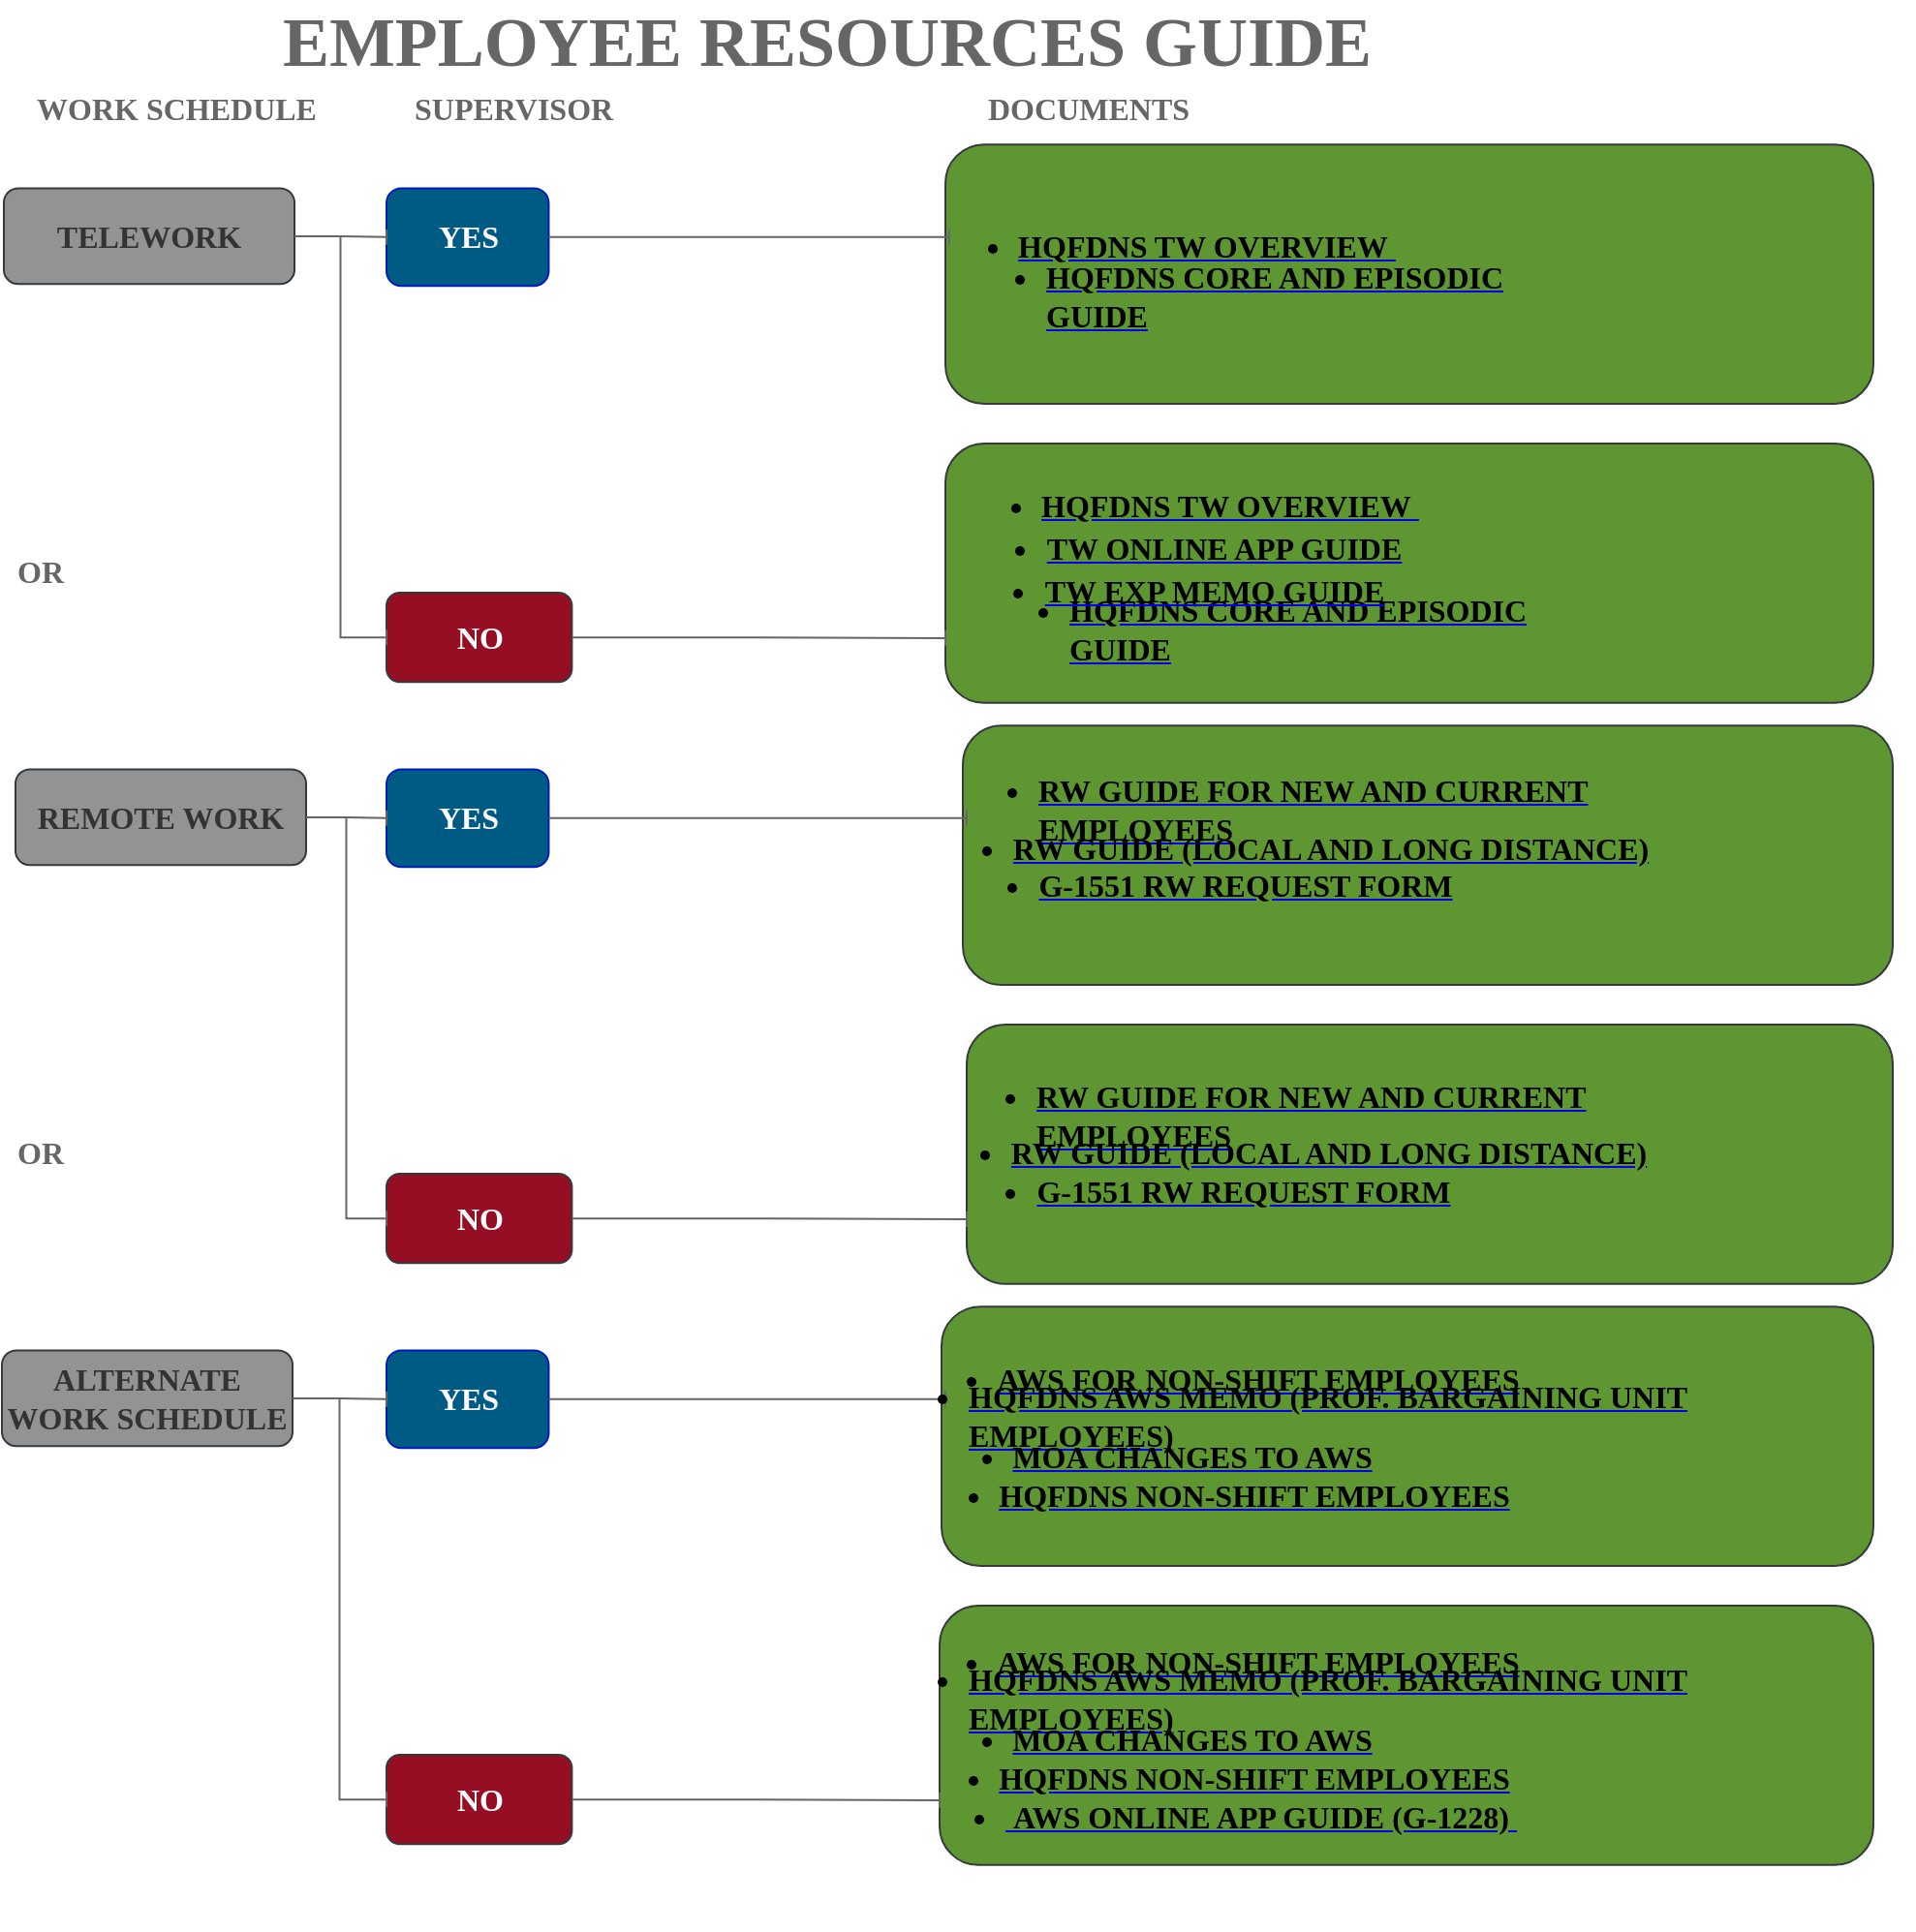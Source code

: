 <mxfile version="20.8.20" type="github">
  <diagram id="tJbH-cf7ySyzuhJ2Tf5R" name="HQFDNS">
    <mxGraphModel dx="274" dy="916" grid="1" gridSize="10" guides="1" tooltips="1" connect="1" arrows="1" fold="1" page="1" pageScale="1" pageWidth="1400" pageHeight="1000" math="0" shadow="0">
      <root>
        <mxCell id="0" />
        <mxCell id="1" parent="0" />
        <mxCell id="GblEB0m1OWXhG2J_nrAS-4" value="&lt;font data-font-src=&quot;https://fonts.googleapis.com/css?family=Source+Sans+Pro&quot; color=&quot;#666666&quot; style=&quot;font-size: 36px;&quot;&gt;&lt;b style=&quot;&quot;&gt;EMPLOYEE RESOURCES GUIDE&lt;/b&gt;&lt;/font&gt;" style="text;html=1;strokeColor=none;fillColor=none;align=center;verticalAlign=middle;whiteSpace=wrap;rounded=0;fontFamily=Source Sans Pro;fontSource=https%3A%2F%2Ffonts.googleapis.com%2Fcss%3Ffamily%3DSource%2BSans%2BPro;fontSize=16;" parent="1" vertex="1">
          <mxGeometry x="1690" y="5.38" width="640" height="34.62" as="geometry" />
        </mxCell>
        <mxCell id="GblEB0m1OWXhG2J_nrAS-6" value="" style="group;fontFamily=Source Sans Pro;fontSource=https%3A%2F%2Ffonts.googleapis.com%2Fcss%3Ffamily%3DSource%2BSans%2BPro;fontSize=16;" parent="1" vertex="1" connectable="0">
          <mxGeometry x="1590" y="97" width="960" height="300" as="geometry" />
        </mxCell>
        <mxCell id="GblEB0m1OWXhG2J_nrAS-7" value="&lt;b style=&quot;font-size: 16px;&quot;&gt;&lt;font color=&quot;#333333&quot; data-font-src=&quot;https://fonts.googleapis.com/css?family=Source+Sans+Pro&quot; style=&quot;font-size: 16px;&quot;&gt;TELEWORK&lt;/font&gt;&lt;/b&gt;" style="rounded=1;whiteSpace=wrap;html=1;fontSize=16;glass=0;strokeWidth=1;shadow=0;fillColor=#929395;strokeColor=#36393d;fontFamily=Source Sans Pro;fontSource=https%3A%2F%2Ffonts.googleapis.com%2Fcss%3Ffamily%3DSource%2BSans%2BPro;" parent="GblEB0m1OWXhG2J_nrAS-6" vertex="1">
          <mxGeometry x="-5" y="1.232" width="150" height="49.457" as="geometry" />
        </mxCell>
        <mxCell id="GblEB0m1OWXhG2J_nrAS-8" value="&lt;b style=&quot;font-size: 16px;&quot;&gt;&lt;font data-font-src=&quot;https://fonts.googleapis.com/css?family=Source+Sans+Pro&quot; style=&quot;font-size: 16px;&quot;&gt;YES&lt;/font&gt;&lt;/b&gt;" style="rounded=1;whiteSpace=wrap;html=1;fontSize=16;glass=0;strokeWidth=1;shadow=0;fillColor=#005b84;strokeColor=#001DBC;fontColor=#ffffff;fontFamily=Source Sans Pro;fontSource=https%3A%2F%2Ffonts.googleapis.com%2Fcss%3Ffamily%3DSource%2BSans%2BPro;" parent="GblEB0m1OWXhG2J_nrAS-6" vertex="1">
          <mxGeometry x="192.502" y="1.237" width="83.732" height="50.357" as="geometry" />
        </mxCell>
        <mxCell id="GblEB0m1OWXhG2J_nrAS-9" style="edgeStyle=orthogonalEdgeStyle;rounded=0;orthogonalLoop=1;jettySize=auto;html=1;fontSize=16;fontColor=#666666;endArrow=baseDash;endFill=0;strokeColor=#666666;fontFamily=Source Sans Pro;fontSource=https%3A%2F%2Ffonts.googleapis.com%2Fcss%3Ffamily%3DSource%2BSans%2BPro;" parent="GblEB0m1OWXhG2J_nrAS-6" source="GblEB0m1OWXhG2J_nrAS-7" target="GblEB0m1OWXhG2J_nrAS-8" edge="1">
          <mxGeometry relative="1" as="geometry" />
        </mxCell>
        <mxCell id="GblEB0m1OWXhG2J_nrAS-12" value="" style="rounded=1;whiteSpace=wrap;html=1;fontSize=16;glass=0;strokeWidth=1;shadow=0;fillColor=#5e9732;strokeColor=#36393d;align=left;fontFamily=Source Sans Pro;fontSource=https%3A%2F%2Ffonts.googleapis.com%2Fcss%3Ffamily%3DSource%2BSans%2BPro;" parent="GblEB0m1OWXhG2J_nrAS-6" vertex="1">
          <mxGeometry x="481" y="-21.43" width="479" height="133.93" as="geometry" />
        </mxCell>
        <mxCell id="GblEB0m1OWXhG2J_nrAS-13" style="edgeStyle=orthogonalEdgeStyle;rounded=0;orthogonalLoop=1;jettySize=auto;html=1;entryX=0.004;entryY=0.357;entryDx=0;entryDy=0;entryPerimeter=0;fontSize=16;fontColor=#666666;endArrow=baseDash;endFill=0;strokeColor=#666666;fontFamily=Source Sans Pro;fontSource=https%3A%2F%2Ffonts.googleapis.com%2Fcss%3Ffamily%3DSource%2BSans%2BPro;" parent="GblEB0m1OWXhG2J_nrAS-6" source="GblEB0m1OWXhG2J_nrAS-8" target="GblEB0m1OWXhG2J_nrAS-12" edge="1">
          <mxGeometry relative="1" as="geometry" />
        </mxCell>
        <mxCell id="GblEB0m1OWXhG2J_nrAS-14" value="" style="rounded=1;whiteSpace=wrap;html=1;fontSize=16;glass=0;strokeWidth=1;shadow=0;fillColor=#5e9732;strokeColor=#36393d;align=left;fontFamily=Source Sans Pro;fontSource=https%3A%2F%2Ffonts.googleapis.com%2Fcss%3Ffamily%3DSource%2BSans%2BPro;" parent="GblEB0m1OWXhG2J_nrAS-6" vertex="1">
          <mxGeometry x="481" y="133" width="479" height="133.93" as="geometry" />
        </mxCell>
        <mxCell id="GblEB0m1OWXhG2J_nrAS-16" value="&lt;b style=&quot;font-size: 16px;&quot;&gt;&lt;font data-font-src=&quot;https://fonts.googleapis.com/css?family=Source+Sans+Pro&quot; style=&quot;font-size: 16px;&quot; color=&quot;#666666&quot;&gt;OR&lt;/font&gt;&lt;/b&gt;" style="text;html=1;strokeColor=none;fillColor=none;align=left;verticalAlign=middle;whiteSpace=wrap;rounded=0;fontFamily=Source Sans Pro;fontSource=https%3A%2F%2Ffonts.googleapis.com%2Fcss%3Ffamily%3DSource%2BSans%2BPro;fontSize=16;" parent="GblEB0m1OWXhG2J_nrAS-6" vertex="1">
          <mxGeometry y="180.537" width="150.357" height="37.097" as="geometry" />
        </mxCell>
        <mxCell id="GblEB0m1OWXhG2J_nrAS-10" value="&lt;b style=&quot;font-size: 16px;&quot;&gt;&lt;font color=&quot;#ffffff&quot; data-font-src=&quot;https://fonts.googleapis.com/css?family=Source+Sans+Pro&quot; style=&quot;font-size: 16px;&quot;&gt;NO&lt;/font&gt;&lt;/b&gt;" style="rounded=1;whiteSpace=wrap;html=1;fontSize=16;glass=0;strokeWidth=1;shadow=0;fillColor=#950e24;strokeColor=#36393d;fontFamily=Source Sans Pro;fontSource=https%3A%2F%2Ffonts.googleapis.com%2Fcss%3Ffamily%3DSource%2BSans%2BPro;" parent="GblEB0m1OWXhG2J_nrAS-6" vertex="1">
          <mxGeometry x="192.502" y="210.002" width="95.694" height="46.165" as="geometry" />
        </mxCell>
        <mxCell id="GblEB0m1OWXhG2J_nrAS-11" style="edgeStyle=orthogonalEdgeStyle;rounded=0;orthogonalLoop=1;jettySize=auto;html=1;entryX=0;entryY=0.5;entryDx=0;entryDy=0;fontSize=16;fontColor=#666666;endArrow=baseDash;endFill=0;strokeColor=#666666;fontFamily=Source Sans Pro;fontSource=https%3A%2F%2Ffonts.googleapis.com%2Fcss%3Ffamily%3DSource%2BSans%2BPro;" parent="GblEB0m1OWXhG2J_nrAS-6" source="GblEB0m1OWXhG2J_nrAS-7" target="GblEB0m1OWXhG2J_nrAS-10" edge="1">
          <mxGeometry relative="1" as="geometry" />
        </mxCell>
        <mxCell id="GblEB0m1OWXhG2J_nrAS-15" style="edgeStyle=orthogonalEdgeStyle;rounded=0;orthogonalLoop=1;jettySize=auto;html=1;entryX=0;entryY=0.75;entryDx=0;entryDy=0;fontSize=16;fontColor=#666666;endArrow=baseDash;endFill=0;strokeColor=#666666;fontFamily=Source Sans Pro;fontSource=https%3A%2F%2Ffonts.googleapis.com%2Fcss%3Ffamily%3DSource%2BSans%2BPro;" parent="GblEB0m1OWXhG2J_nrAS-6" source="GblEB0m1OWXhG2J_nrAS-10" target="GblEB0m1OWXhG2J_nrAS-14" edge="1">
          <mxGeometry relative="1" as="geometry" />
        </mxCell>
        <mxCell id="YfvouyMio4CR3PGNe_CV-5" value="" style="group" parent="GblEB0m1OWXhG2J_nrAS-6" vertex="1" connectable="0">
          <mxGeometry x="450" y="19.54" width="334" height="52" as="geometry" />
        </mxCell>
        <UserObject label="&lt;ul style=&quot;border-color: var(--border-color); color: rgb(0, 0, 0); font-size: 16px; font-weight: 700; text-align: left;&quot;&gt;&lt;li style=&quot;border-color: var(--border-color); font-size: 16px;&quot;&gt;&lt;font style=&quot;border-color: var(--border-color); font-size: 16px;&quot; data-font-src=&quot;https://fonts.googleapis.com/css?family=Source+Sans+Pro&quot;&gt;HQFDNS TW OVERVIEW&amp;nbsp;&lt;/font&gt;&lt;/li&gt;&lt;/ul&gt;" link="https://ecn.uscis.dhs.gov/team/fdns/Mission%20Support/WorkforceManagement/NewEmployeeResources/HQFDNS_Expansion_of_Telework_for_Non-Supervisory_Staff.pdf" id="YfvouyMio4CR3PGNe_CV-1">
          <mxCell style="text;html=1;strokeColor=none;fillColor=none;whiteSpace=wrap;align=center;verticalAlign=middle;fontColor=#0000EE;fontStyle=4;fontFamily=Source Sans Pro;fontSource=https%3A%2F%2Ffonts.googleapis.com%2Fcss%3Ffamily%3DSource%2BSans%2BPro;fontSize=16;" parent="YfvouyMio4CR3PGNe_CV-5" vertex="1">
            <mxGeometry width="292" height="23" as="geometry" />
          </mxCell>
        </UserObject>
        <UserObject label="&lt;ul style=&quot;border-color: var(--border-color); color: rgb(0, 0, 0); font-size: 16px; font-weight: 700; text-align: left;&quot;&gt;&lt;li style=&quot;border-color: var(--border-color); font-size: 16px;&quot;&gt;&lt;span style=&quot;background-color: initial;&quot;&gt;HQFDNS CORE AND EPISODIC GUIDE&lt;/span&gt;&lt;br&gt;&lt;/li&gt;&lt;/ul&gt;" link="https://ecn.uscis.dhs.gov/team/fdns/Mission%20Support/WorkforceManagement/NewEmployeeResources/Telework_HQFDNS_06-16-2021.pdf#search=hqfdns%20telework" id="YfvouyMio4CR3PGNe_CV-2">
          <mxCell style="text;html=1;strokeColor=none;fillColor=none;whiteSpace=wrap;align=center;verticalAlign=middle;fontColor=#0000EE;fontStyle=4;fontFamily=Source Sans Pro;fontSource=https%3A%2F%2Ffonts.googleapis.com%2Fcss%3Ffamily%3DSource%2BSans%2BPro;fontSize=16;" parent="YfvouyMio4CR3PGNe_CV-5" vertex="1">
            <mxGeometry x="42" y="22" width="292" height="30" as="geometry" />
          </mxCell>
        </UserObject>
        <mxCell id="GblEB0m1OWXhG2J_nrAS-72" value="" style="group" parent="1" vertex="1" connectable="0">
          <mxGeometry x="1600" y="40" width="770" height="34.62" as="geometry" />
        </mxCell>
        <mxCell id="GblEB0m1OWXhG2J_nrAS-2" value="&lt;b style=&quot;font-size: 16px;&quot;&gt;&lt;font data-font-src=&quot;https://fonts.googleapis.com/css?family=Source+Sans+Pro&quot; style=&quot;font-size: 16px;&quot; color=&quot;#666666&quot;&gt;WORK SCHEDULE&lt;/font&gt;&lt;/b&gt;" style="text;html=1;strokeColor=none;fillColor=none;align=left;verticalAlign=middle;whiteSpace=wrap;rounded=0;fontFamily=Source Sans Pro;fontSource=https%3A%2F%2Ffonts.googleapis.com%2Fcss%3Ffamily%3DSource%2BSans%2BPro;fontSize=16;" parent="GblEB0m1OWXhG2J_nrAS-72" vertex="1">
          <mxGeometry y="1.421e-14" width="209.636" height="34.62" as="geometry" />
        </mxCell>
        <mxCell id="GblEB0m1OWXhG2J_nrAS-3" value="&lt;b style=&quot;font-size: 16px;&quot;&gt;&lt;font data-font-src=&quot;https://fonts.googleapis.com/css?family=Source+Sans+Pro&quot; style=&quot;font-size: 16px;&quot; color=&quot;#666666&quot;&gt;SUPERVISOR&lt;/font&gt;&lt;/b&gt;" style="text;html=1;strokeColor=none;fillColor=none;align=left;verticalAlign=middle;whiteSpace=wrap;rounded=0;fontFamily=Source Sans Pro;fontSource=https%3A%2F%2Ffonts.googleapis.com%2Fcss%3Ffamily%3DSource%2BSans%2BPro;fontSize=16;" parent="GblEB0m1OWXhG2J_nrAS-72" vertex="1">
          <mxGeometry x="194.815" y="1.421e-14" width="209.636" height="34.62" as="geometry" />
        </mxCell>
        <mxCell id="GblEB0m1OWXhG2J_nrAS-5" value="&lt;b style=&quot;font-size: 16px;&quot;&gt;&lt;font data-font-src=&quot;https://fonts.googleapis.com/css?family=Source+Sans+Pro&quot; style=&quot;font-size: 16px;&quot; color=&quot;#666666&quot;&gt;DOCUMENTS&lt;/font&gt;&lt;/b&gt;" style="text;html=1;strokeColor=none;fillColor=none;align=left;verticalAlign=middle;whiteSpace=wrap;rounded=0;fontFamily=Source Sans Pro;fontSource=https%3A%2F%2Ffonts.googleapis.com%2Fcss%3Ffamily%3DSource%2BSans%2BPro;fontSize=16;" parent="GblEB0m1OWXhG2J_nrAS-72" vertex="1">
          <mxGeometry x="491.364" width="209.636" height="34.62" as="geometry" />
        </mxCell>
        <mxCell id="GblEB0m1OWXhG2J_nrAS-74" value="" style="group;fontFamily=Source Sans Pro;fontSource=https%3A%2F%2Ffonts.googleapis.com%2Fcss%3Ffamily%3DSource%2BSans%2BPro;fontSize=16;" parent="1" vertex="1" connectable="0">
          <mxGeometry x="1590" y="397" width="970" height="300" as="geometry" />
        </mxCell>
        <mxCell id="GblEB0m1OWXhG2J_nrAS-75" value="&lt;font color=&quot;#333333&quot;&gt;&lt;b&gt;REMOTE WORK&lt;/b&gt;&lt;/font&gt;" style="rounded=1;whiteSpace=wrap;html=1;fontSize=16;glass=0;strokeWidth=1;shadow=0;fillColor=#929395;strokeColor=#36393d;fontFamily=Source Sans Pro;fontSource=https%3A%2F%2Ffonts.googleapis.com%2Fcss%3Ffamily%3DSource%2BSans%2BPro;" parent="GblEB0m1OWXhG2J_nrAS-74" vertex="1">
          <mxGeometry x="1" y="1.232" width="150" height="49.457" as="geometry" />
        </mxCell>
        <mxCell id="GblEB0m1OWXhG2J_nrAS-76" value="&lt;b style=&quot;font-size: 16px;&quot;&gt;&lt;font data-font-src=&quot;https://fonts.googleapis.com/css?family=Source+Sans+Pro&quot; style=&quot;font-size: 16px;&quot;&gt;YES&lt;/font&gt;&lt;/b&gt;" style="rounded=1;whiteSpace=wrap;html=1;fontSize=16;glass=0;strokeWidth=1;shadow=0;fillColor=#005b84;strokeColor=#001DBC;fontColor=#ffffff;fontFamily=Source Sans Pro;fontSource=https%3A%2F%2Ffonts.googleapis.com%2Fcss%3Ffamily%3DSource%2BSans%2BPro;" parent="GblEB0m1OWXhG2J_nrAS-74" vertex="1">
          <mxGeometry x="192.502" y="1.237" width="83.732" height="50.357" as="geometry" />
        </mxCell>
        <mxCell id="GblEB0m1OWXhG2J_nrAS-77" style="edgeStyle=orthogonalEdgeStyle;rounded=0;orthogonalLoop=1;jettySize=auto;html=1;fontSize=16;fontColor=#666666;endArrow=baseDash;endFill=0;strokeColor=#666666;fontFamily=Source Sans Pro;fontSource=https%3A%2F%2Ffonts.googleapis.com%2Fcss%3Ffamily%3DSource%2BSans%2BPro;" parent="GblEB0m1OWXhG2J_nrAS-74" source="GblEB0m1OWXhG2J_nrAS-75" target="GblEB0m1OWXhG2J_nrAS-76" edge="1">
          <mxGeometry relative="1" as="geometry" />
        </mxCell>
        <mxCell id="GblEB0m1OWXhG2J_nrAS-78" value="" style="rounded=1;whiteSpace=wrap;html=1;fontSize=16;glass=0;strokeWidth=1;shadow=0;fillColor=#5e9732;strokeColor=#36393d;align=left;fontFamily=Source Sans Pro;fontSource=https%3A%2F%2Ffonts.googleapis.com%2Fcss%3Ffamily%3DSource%2BSans%2BPro;" parent="GblEB0m1OWXhG2J_nrAS-74" vertex="1">
          <mxGeometry x="490" y="-21.43" width="480" height="133.93" as="geometry" />
        </mxCell>
        <mxCell id="GblEB0m1OWXhG2J_nrAS-79" style="edgeStyle=orthogonalEdgeStyle;rounded=0;orthogonalLoop=1;jettySize=auto;html=1;entryX=0.004;entryY=0.357;entryDx=0;entryDy=0;entryPerimeter=0;fontSize=16;fontColor=#666666;endArrow=baseDash;endFill=0;strokeColor=#666666;fontFamily=Source Sans Pro;fontSource=https%3A%2F%2Ffonts.googleapis.com%2Fcss%3Ffamily%3DSource%2BSans%2BPro;" parent="GblEB0m1OWXhG2J_nrAS-74" source="GblEB0m1OWXhG2J_nrAS-76" target="GblEB0m1OWXhG2J_nrAS-78" edge="1">
          <mxGeometry relative="1" as="geometry" />
        </mxCell>
        <mxCell id="GblEB0m1OWXhG2J_nrAS-80" value="" style="rounded=1;whiteSpace=wrap;html=1;fontSize=16;glass=0;strokeWidth=1;shadow=0;fillColor=#5e9732;strokeColor=#36393d;align=left;fontFamily=Source Sans Pro;fontSource=https%3A%2F%2Ffonts.googleapis.com%2Fcss%3Ffamily%3DSource%2BSans%2BPro;" parent="GblEB0m1OWXhG2J_nrAS-74" vertex="1">
          <mxGeometry x="492" y="133" width="478" height="133.93" as="geometry" />
        </mxCell>
        <mxCell id="GblEB0m1OWXhG2J_nrAS-81" value="&lt;b style=&quot;font-size: 16px;&quot;&gt;&lt;font data-font-src=&quot;https://fonts.googleapis.com/css?family=Source+Sans+Pro&quot; style=&quot;font-size: 16px;&quot; color=&quot;#666666&quot;&gt;OR&lt;/font&gt;&lt;/b&gt;" style="text;html=1;strokeColor=none;fillColor=none;align=left;verticalAlign=middle;whiteSpace=wrap;rounded=0;fontFamily=Source Sans Pro;fontSource=https%3A%2F%2Ffonts.googleapis.com%2Fcss%3Ffamily%3DSource%2BSans%2BPro;fontSize=16;" parent="GblEB0m1OWXhG2J_nrAS-74" vertex="1">
          <mxGeometry y="180.537" width="150.357" height="37.097" as="geometry" />
        </mxCell>
        <mxCell id="GblEB0m1OWXhG2J_nrAS-82" value="&lt;b style=&quot;font-size: 16px;&quot;&gt;&lt;font color=&quot;#ffffff&quot; data-font-src=&quot;https://fonts.googleapis.com/css?family=Source+Sans+Pro&quot; style=&quot;font-size: 16px;&quot;&gt;NO&lt;/font&gt;&lt;/b&gt;" style="rounded=1;whiteSpace=wrap;html=1;fontSize=16;glass=0;strokeWidth=1;shadow=0;fillColor=#950e24;strokeColor=#36393d;fontFamily=Source Sans Pro;fontSource=https%3A%2F%2Ffonts.googleapis.com%2Fcss%3Ffamily%3DSource%2BSans%2BPro;" parent="GblEB0m1OWXhG2J_nrAS-74" vertex="1">
          <mxGeometry x="192.502" y="210.002" width="95.694" height="46.165" as="geometry" />
        </mxCell>
        <mxCell id="GblEB0m1OWXhG2J_nrAS-83" style="edgeStyle=orthogonalEdgeStyle;rounded=0;orthogonalLoop=1;jettySize=auto;html=1;entryX=0;entryY=0.5;entryDx=0;entryDy=0;fontSize=16;fontColor=#666666;endArrow=baseDash;endFill=0;strokeColor=#666666;fontFamily=Source Sans Pro;fontSource=https%3A%2F%2Ffonts.googleapis.com%2Fcss%3Ffamily%3DSource%2BSans%2BPro;" parent="GblEB0m1OWXhG2J_nrAS-74" source="GblEB0m1OWXhG2J_nrAS-75" target="GblEB0m1OWXhG2J_nrAS-82" edge="1">
          <mxGeometry relative="1" as="geometry" />
        </mxCell>
        <mxCell id="GblEB0m1OWXhG2J_nrAS-84" style="edgeStyle=orthogonalEdgeStyle;rounded=0;orthogonalLoop=1;jettySize=auto;html=1;entryX=0;entryY=0.75;entryDx=0;entryDy=0;fontSize=16;fontColor=#666666;endArrow=baseDash;endFill=0;strokeColor=#666666;fontFamily=Source Sans Pro;fontSource=https%3A%2F%2Ffonts.googleapis.com%2Fcss%3Ffamily%3DSource%2BSans%2BPro;" parent="GblEB0m1OWXhG2J_nrAS-74" source="GblEB0m1OWXhG2J_nrAS-82" target="GblEB0m1OWXhG2J_nrAS-80" edge="1">
          <mxGeometry relative="1" as="geometry" />
        </mxCell>
        <mxCell id="YfvouyMio4CR3PGNe_CV-12" value="" style="group" parent="GblEB0m1OWXhG2J_nrAS-74" vertex="1" connectable="0">
          <mxGeometry x="419" y="12" width="461.31" height="59" as="geometry" />
        </mxCell>
        <UserObject label="&lt;ul style=&quot;border-color: var(--border-color); color: rgb(0, 0, 0); font-size: 16px; font-weight: 700; text-align: left;&quot;&gt;&lt;li style=&quot;border-color: var(--border-color); font-size: 16px;&quot;&gt;&lt;font style=&quot;border-color: var(--border-color); font-size: 16px;&quot; data-font-src=&quot;https://fonts.googleapis.com/css?family=Source+Sans+Pro&quot;&gt;RW GUIDE FOR NEW AND CURRENT EMPLOYEES&lt;/font&gt;&lt;/li&gt;&lt;/ul&gt;" link="https://ecn.uscis.dhs.gov/team/fdns/Mission%20Support/WorkforceManagement/NewEmployeeResources/Remote_Work_Guidance.pdf" id="YfvouyMio4CR3PGNe_CV-9">
          <mxCell style="text;html=1;strokeColor=none;fillColor=none;whiteSpace=wrap;align=center;verticalAlign=middle;fontColor=#0000EE;fontStyle=4;fontFamily=Source Sans Pro;fontSource=https://fonts.googleapis.com/css?family=Source+Sans+Pro;fontSize=16;" parent="YfvouyMio4CR3PGNe_CV-12" vertex="1">
            <mxGeometry x="69" width="392.31" height="20.76" as="geometry" />
          </mxCell>
        </UserObject>
        <UserObject label="&lt;ul style=&quot;border-color: var(--border-color); color: rgb(0, 0, 0); font-size: 16px; font-weight: 700; text-align: left;&quot;&gt;&lt;li style=&quot;border-color: var(--border-color); font-size: 16px;&quot;&gt;&lt;span style=&quot;background-color: initial;&quot;&gt;G-1551 RW REQUEST FORM&lt;/span&gt;&lt;br&gt;&lt;/li&gt;&lt;/ul&gt;" link="https://ecn.uscis.dhs.gov/team/fdns/Mission%20Support/WorkforceManagement/NewEmployeeResources/G-1551,%20Remote%20Work%20Request%20and%20Approval.pdf" id="YfvouyMio4CR3PGNe_CV-10">
          <mxCell style="text;html=1;strokeColor=none;fillColor=none;whiteSpace=wrap;align=center;verticalAlign=middle;fontColor=#0000EE;fontStyle=4;fontFamily=Source Sans Pro;fontSource=https://fonts.googleapis.com/css?family=Source+Sans+Pro;fontSize=16;" parent="YfvouyMio4CR3PGNe_CV-12" vertex="1">
            <mxGeometry x="1" y="39" width="392.31" height="20" as="geometry" />
          </mxCell>
        </UserObject>
        <UserObject label="&lt;ul style=&quot;border-color: var(--border-color); color: rgb(0, 0, 0); font-size: 16px; font-weight: 700; text-align: left;&quot;&gt;&lt;li style=&quot;border-color: var(--border-color); font-size: 16px;&quot;&gt;&lt;span style=&quot;background-color: initial;&quot;&gt;RW GUIDE (LOCAL AND LONG DISTANCE)&lt;/span&gt;&lt;/li&gt;&lt;/ul&gt;" link="https://ecn.uscis.dhs.gov/team/fdns/Mission%20Support/WorkforceManagement/NewEmployeeResources/Remote_Work_Guidance.pdf" id="YfvouyMio4CR3PGNe_CV-11">
          <mxCell style="text;html=1;strokeColor=none;fillColor=none;whiteSpace=wrap;align=center;verticalAlign=middle;fontColor=#0000EE;fontStyle=4;fontFamily=Source Sans Pro;fontSource=https://fonts.googleapis.com/css?family=Source+Sans+Pro;fontSize=16;" parent="YfvouyMio4CR3PGNe_CV-12" vertex="1">
            <mxGeometry x="45" y="20" width="392.31" height="19" as="geometry" />
          </mxCell>
        </UserObject>
        <mxCell id="YfvouyMio4CR3PGNe_CV-14" value="" style="group" parent="GblEB0m1OWXhG2J_nrAS-74" vertex="1" connectable="0">
          <mxGeometry x="419" y="169.58" width="461.31" height="59" as="geometry" />
        </mxCell>
        <UserObject label="&lt;ul style=&quot;border-color: var(--border-color); color: rgb(0, 0, 0); font-size: 16px; font-weight: 700; text-align: left;&quot;&gt;&lt;li style=&quot;border-color: var(--border-color); font-size: 16px;&quot;&gt;&lt;font style=&quot;border-color: var(--border-color); font-size: 16px;&quot; data-font-src=&quot;https://fonts.googleapis.com/css?family=Source+Sans+Pro&quot;&gt;RW GUIDE FOR NEW AND CURRENT EMPLOYEES&lt;/font&gt;&lt;/li&gt;&lt;/ul&gt;" link="https://ecn.uscis.dhs.gov/team/fdns/Mission%20Support/WorkforceManagement/NewEmployeeResources/Remote_Work_Guidance.pdf" id="YfvouyMio4CR3PGNe_CV-15">
          <mxCell style="text;html=1;strokeColor=none;fillColor=none;whiteSpace=wrap;align=center;verticalAlign=middle;fontColor=#0000EE;fontStyle=4;fontFamily=Source Sans Pro;fontSource=https://fonts.googleapis.com/css?family=Source+Sans+Pro;fontSize=16;" parent="YfvouyMio4CR3PGNe_CV-14" vertex="1">
            <mxGeometry x="68" width="392.31" height="20.76" as="geometry" />
          </mxCell>
        </UserObject>
        <UserObject label="&lt;ul style=&quot;border-color: var(--border-color); color: rgb(0, 0, 0); font-size: 16px; font-weight: 700; text-align: left;&quot;&gt;&lt;li style=&quot;border-color: var(--border-color); font-size: 16px;&quot;&gt;&lt;span style=&quot;background-color: initial;&quot;&gt;G-1551 RW REQUEST FORM&lt;/span&gt;&lt;br&gt;&lt;/li&gt;&lt;/ul&gt;" link="https://ecn.uscis.dhs.gov/team/fdns/Mission%20Support/WorkforceManagement/NewEmployeeResources/G-1551,%20Remote%20Work%20Request%20and%20Approval.pdf" id="YfvouyMio4CR3PGNe_CV-16">
          <mxCell style="text;html=1;strokeColor=none;fillColor=none;whiteSpace=wrap;align=center;verticalAlign=middle;fontColor=#0000EE;fontStyle=4;fontFamily=Source Sans Pro;fontSource=https://fonts.googleapis.com/css?family=Source+Sans+Pro;fontSize=16;" parent="YfvouyMio4CR3PGNe_CV-14" vertex="1">
            <mxGeometry y="39" width="392.31" height="20" as="geometry" />
          </mxCell>
        </UserObject>
        <UserObject label="&lt;ul style=&quot;border-color: var(--border-color); color: rgb(0, 0, 0); font-size: 16px; font-weight: 700; text-align: left;&quot;&gt;&lt;li style=&quot;border-color: var(--border-color); font-size: 16px;&quot;&gt;&lt;span style=&quot;background-color: initial;&quot;&gt;RW GUIDE (LOCAL AND LONG DISTANCE)&lt;/span&gt;&lt;/li&gt;&lt;/ul&gt;" link="https://ecn.uscis.dhs.gov/team/fdns/Mission%20Support/WorkforceManagement/NewEmployeeResources/Remote_Work_Guidance.pdf" id="YfvouyMio4CR3PGNe_CV-17">
          <mxCell style="text;html=1;strokeColor=none;fillColor=none;whiteSpace=wrap;align=center;verticalAlign=middle;fontColor=#0000EE;fontStyle=4;fontFamily=Source Sans Pro;fontSource=https://fonts.googleapis.com/css?family=Source+Sans+Pro;fontSize=16;" parent="YfvouyMio4CR3PGNe_CV-14" vertex="1">
            <mxGeometry x="44" y="20" width="392.31" height="19" as="geometry" />
          </mxCell>
        </UserObject>
        <mxCell id="GblEB0m1OWXhG2J_nrAS-87" value="" style="group;fontFamily=Source Sans Pro;fontSource=https%3A%2F%2Ffonts.googleapis.com%2Fcss%3Ffamily%3DSource%2BSans%2BPro;fontSize=16;" parent="1" vertex="1" connectable="0">
          <mxGeometry x="1590" y="697" width="981" height="300" as="geometry" />
        </mxCell>
        <mxCell id="GblEB0m1OWXhG2J_nrAS-88" value="&lt;font color=&quot;#333333&quot;&gt;&lt;b&gt;ALTERNATE WORK SCHEDULE&lt;/b&gt;&lt;/font&gt;" style="rounded=1;whiteSpace=wrap;html=1;fontSize=16;glass=0;strokeWidth=1;shadow=0;fillColor=#929395;strokeColor=#36393d;fontFamily=Source Sans Pro;fontSource=https%3A%2F%2Ffonts.googleapis.com%2Fcss%3Ffamily%3DSource%2BSans%2BPro;" parent="GblEB0m1OWXhG2J_nrAS-87" vertex="1">
          <mxGeometry x="-6" y="1.232" width="150" height="49.457" as="geometry" />
        </mxCell>
        <mxCell id="GblEB0m1OWXhG2J_nrAS-89" value="&lt;b style=&quot;font-size: 16px;&quot;&gt;&lt;font data-font-src=&quot;https://fonts.googleapis.com/css?family=Source+Sans+Pro&quot; style=&quot;font-size: 16px;&quot;&gt;YES&lt;/font&gt;&lt;/b&gt;" style="rounded=1;whiteSpace=wrap;html=1;fontSize=16;glass=0;strokeWidth=1;shadow=0;fillColor=#005b84;strokeColor=#001DBC;fontColor=#ffffff;fontFamily=Source Sans Pro;fontSource=https%3A%2F%2Ffonts.googleapis.com%2Fcss%3Ffamily%3DSource%2BSans%2BPro;" parent="GblEB0m1OWXhG2J_nrAS-87" vertex="1">
          <mxGeometry x="192.502" y="1.237" width="83.732" height="50.357" as="geometry" />
        </mxCell>
        <mxCell id="GblEB0m1OWXhG2J_nrAS-90" style="edgeStyle=orthogonalEdgeStyle;rounded=0;orthogonalLoop=1;jettySize=auto;html=1;fontSize=16;fontColor=#666666;endArrow=baseDash;endFill=0;strokeColor=#666666;fontFamily=Source Sans Pro;fontSource=https%3A%2F%2Ffonts.googleapis.com%2Fcss%3Ffamily%3DSource%2BSans%2BPro;" parent="GblEB0m1OWXhG2J_nrAS-87" source="GblEB0m1OWXhG2J_nrAS-88" target="GblEB0m1OWXhG2J_nrAS-89" edge="1">
          <mxGeometry relative="1" as="geometry" />
        </mxCell>
        <mxCell id="GblEB0m1OWXhG2J_nrAS-91" value="" style="rounded=1;whiteSpace=wrap;html=1;fontSize=16;glass=0;strokeWidth=1;shadow=0;fillColor=#5e9732;strokeColor=#36393d;align=left;fontFamily=Source Sans Pro;fontSource=https%3A%2F%2Ffonts.googleapis.com%2Fcss%3Ffamily%3DSource%2BSans%2BPro;" parent="GblEB0m1OWXhG2J_nrAS-87" vertex="1">
          <mxGeometry x="479" y="-21.43" width="481" height="133.93" as="geometry" />
        </mxCell>
        <mxCell id="GblEB0m1OWXhG2J_nrAS-92" style="edgeStyle=orthogonalEdgeStyle;rounded=0;orthogonalLoop=1;jettySize=auto;html=1;entryX=0.004;entryY=0.357;entryDx=0;entryDy=0;entryPerimeter=0;fontSize=16;fontColor=#666666;endArrow=baseDash;endFill=0;strokeColor=#666666;fontFamily=Source Sans Pro;fontSource=https%3A%2F%2Ffonts.googleapis.com%2Fcss%3Ffamily%3DSource%2BSans%2BPro;" parent="GblEB0m1OWXhG2J_nrAS-87" source="GblEB0m1OWXhG2J_nrAS-89" target="GblEB0m1OWXhG2J_nrAS-91" edge="1">
          <mxGeometry relative="1" as="geometry" />
        </mxCell>
        <mxCell id="GblEB0m1OWXhG2J_nrAS-93" value="" style="rounded=1;whiteSpace=wrap;html=1;fontSize=16;glass=0;strokeWidth=1;shadow=0;fillColor=#5e9732;strokeColor=#36393d;align=left;fontFamily=Source Sans Pro;fontSource=https%3A%2F%2Ffonts.googleapis.com%2Fcss%3Ffamily%3DSource%2BSans%2BPro;" parent="GblEB0m1OWXhG2J_nrAS-87" vertex="1">
          <mxGeometry x="478" y="133" width="482" height="133.93" as="geometry" />
        </mxCell>
        <mxCell id="GblEB0m1OWXhG2J_nrAS-95" value="&lt;b style=&quot;font-size: 16px;&quot;&gt;&lt;font color=&quot;#ffffff&quot; data-font-src=&quot;https://fonts.googleapis.com/css?family=Source+Sans+Pro&quot; style=&quot;font-size: 16px;&quot;&gt;NO&lt;/font&gt;&lt;/b&gt;" style="rounded=1;whiteSpace=wrap;html=1;fontSize=16;glass=0;strokeWidth=1;shadow=0;fillColor=#950e24;strokeColor=#36393d;fontFamily=Source Sans Pro;fontSource=https%3A%2F%2Ffonts.googleapis.com%2Fcss%3Ffamily%3DSource%2BSans%2BPro;" parent="GblEB0m1OWXhG2J_nrAS-87" vertex="1">
          <mxGeometry x="192.502" y="210.002" width="95.694" height="46.165" as="geometry" />
        </mxCell>
        <mxCell id="GblEB0m1OWXhG2J_nrAS-96" style="edgeStyle=orthogonalEdgeStyle;rounded=0;orthogonalLoop=1;jettySize=auto;html=1;entryX=0;entryY=0.5;entryDx=0;entryDy=0;fontSize=16;fontColor=#666666;endArrow=baseDash;endFill=0;strokeColor=#666666;fontFamily=Source Sans Pro;fontSource=https%3A%2F%2Ffonts.googleapis.com%2Fcss%3Ffamily%3DSource%2BSans%2BPro;" parent="GblEB0m1OWXhG2J_nrAS-87" source="GblEB0m1OWXhG2J_nrAS-88" target="GblEB0m1OWXhG2J_nrAS-95" edge="1">
          <mxGeometry relative="1" as="geometry" />
        </mxCell>
        <mxCell id="GblEB0m1OWXhG2J_nrAS-97" style="edgeStyle=orthogonalEdgeStyle;rounded=0;orthogonalLoop=1;jettySize=auto;html=1;entryX=0;entryY=0.75;entryDx=0;entryDy=0;fontSize=16;fontColor=#666666;endArrow=baseDash;endFill=0;strokeColor=#666666;fontFamily=Source Sans Pro;fontSource=https%3A%2F%2Ffonts.googleapis.com%2Fcss%3Ffamily%3DSource%2BSans%2BPro;" parent="GblEB0m1OWXhG2J_nrAS-87" source="GblEB0m1OWXhG2J_nrAS-95" target="GblEB0m1OWXhG2J_nrAS-93" edge="1">
          <mxGeometry relative="1" as="geometry" />
        </mxCell>
        <mxCell id="YfvouyMio4CR3PGNe_CV-22" value="" style="group" parent="GblEB0m1OWXhG2J_nrAS-87" vertex="1" connectable="0">
          <mxGeometry x="331" y="5.54" width="636.22" height="80" as="geometry" />
        </mxCell>
        <UserObject label="&lt;ul style=&quot;border-color: var(--border-color); color: rgb(0, 0, 0); font-size: 16px; font-weight: 700; text-align: left;&quot;&gt;&lt;li style=&quot;border-color: var(--border-color); font-size: 16px;&quot;&gt;&lt;font style=&quot;border-color: var(--border-color); font-size: 16px;&quot; data-font-src=&quot;https://fonts.googleapis.com/css?family=Source+Sans+Pro&quot;&gt;AWS FOR NON-SHIFT EMPLOYEES&lt;/font&gt;&lt;/li&gt;&lt;/ul&gt;" link="https://ecn.uscis.dhs.gov/team/fdns/Mission%20Support/WorkforceManagement/NewEmployeeResources/AWS_for_HQFDNS%20Employees.pdfhttps:/ecn.uscis.dhs.gov/team/fdns/Mission%20Support/WorkforceManagement/NewEmployeeResources/AWS_for_HQFDNS%20Employees.pdf" id="GblEB0m1OWXhG2J_nrAS-107">
          <mxCell style="text;html=1;strokeColor=none;fillColor=none;whiteSpace=wrap;align=center;verticalAlign=middle;fontColor=#0000EE;fontStyle=4;container=0;fontFamily=Source Sans Pro;fontSource=https://fonts.googleapis.com/css?family=Source+Sans+Pro;fontSize=16;" parent="YfvouyMio4CR3PGNe_CV-22" vertex="1">
            <mxGeometry x="34" width="515.22" height="20" as="geometry" />
          </mxCell>
        </UserObject>
        <UserObject label="&lt;ul style=&quot;border-color: var(--border-color); color: rgb(0, 0, 0); font-size: 16px; font-weight: 700; text-align: left;&quot;&gt;&lt;li style=&quot;border-color: var(--border-color); font-size: 16px;&quot;&gt;&lt;span style=&quot;background-color: initial;&quot;&gt;HQFDNS AWS MEMO (PROF. BARGAINING UNIT EMPLOYEES)&lt;/span&gt;&lt;/li&gt;&lt;/ul&gt;" link="https://ecn.uscis.dhs.gov/team/fdns/Mission%20Support/WorkforceManagement/NewEmployeeResources/AWS%20Pro%20BUEs%20MOA%20AHR.pdf" id="YfvouyMio4CR3PGNe_CV-18">
          <mxCell style="text;html=1;strokeColor=none;fillColor=none;whiteSpace=wrap;align=center;verticalAlign=middle;fontColor=#0000EE;fontStyle=4;container=0;fontFamily=Source Sans Pro;fontSource=https://fonts.googleapis.com/css?family=Source+Sans+Pro;fontSize=16;" parent="YfvouyMio4CR3PGNe_CV-22" vertex="1">
            <mxGeometry x="121" y="21" width="515.22" height="17" as="geometry" />
          </mxCell>
        </UserObject>
        <UserObject label="&lt;ul style=&quot;border-color: var(--border-color); color: rgb(0, 0, 0); font-size: 16px; font-weight: 700; text-align: left;&quot;&gt;&lt;li style=&quot;border-color: var(--border-color); font-size: 16px;&quot;&gt;&lt;span style=&quot;background-color: initial;&quot;&gt;MOA CHANGES TO AWS&lt;/span&gt;&lt;/li&gt;&lt;/ul&gt;" link="https://ecn.uscis.dhs.gov/team/fdns/Mission%20Support/WorkforceManagement/NewEmployeeResources/AWS%20Pro%20BUEs%20MOA%20AHR.pdf" id="YfvouyMio4CR3PGNe_CV-19">
          <mxCell style="text;html=1;strokeColor=none;fillColor=none;whiteSpace=wrap;align=center;verticalAlign=middle;fontColor=#0000EE;fontStyle=4;container=0;fontFamily=Source Sans Pro;fontSource=https://fonts.googleapis.com/css?family=Source+Sans+Pro;fontSize=16;" parent="YfvouyMio4CR3PGNe_CV-22" vertex="1">
            <mxGeometry y="38.67" width="515.22" height="23.33" as="geometry" />
          </mxCell>
        </UserObject>
        <UserObject label="&lt;ul style=&quot;border-color: var(--border-color); color: rgb(0, 0, 0); font-size: 16px; font-weight: 700; text-align: left;&quot;&gt;&lt;li style=&quot;border-color: var(--border-color); font-size: 16px;&quot;&gt;&lt;span style=&quot;background-color: initial;&quot;&gt;HQFDNS NON-SHIFT EMPLOYEES&lt;/span&gt;&lt;br&gt;&lt;/li&gt;&lt;/ul&gt;" link="https://ecn.uscis.dhs.gov/team/fdns/Mission%20Support/WorkforceManagement/NewEmployeeResources/AWS_for_HQFDNS%20Employees.pdfhttps:/ecn.uscis.dhs.gov/team/fdns/Mission%20Support/WorkforceManagement/NewEmployeeResources/AWS_for_HQFDNS%20Employees.pdf" id="YfvouyMio4CR3PGNe_CV-20">
          <mxCell style="text;html=1;strokeColor=none;fillColor=none;whiteSpace=wrap;align=center;verticalAlign=middle;fontColor=#0000EE;fontStyle=4;container=0;fontFamily=Source Sans Pro;fontSource=https://fonts.googleapis.com/css?family=Source+Sans+Pro;fontSize=16;" parent="YfvouyMio4CR3PGNe_CV-22" vertex="1">
            <mxGeometry x="32" y="60" width="515.22" height="20" as="geometry" />
          </mxCell>
        </UserObject>
        <mxCell id="YfvouyMio4CR3PGNe_CV-23" value="" style="group" parent="GblEB0m1OWXhG2J_nrAS-87" vertex="1" connectable="0">
          <mxGeometry x="331" y="151.87" width="636.22" height="96.17" as="geometry" />
        </mxCell>
        <UserObject label="&lt;ul style=&quot;border-color: var(--border-color); color: rgb(0, 0, 0); font-size: 16px; font-weight: 700; text-align: left;&quot;&gt;&lt;li style=&quot;border-color: var(--border-color); font-size: 16px;&quot;&gt;&lt;font style=&quot;border-color: var(--border-color); font-size: 16px;&quot; data-font-src=&quot;https://fonts.googleapis.com/css?family=Source+Sans+Pro&quot;&gt;AWS FOR NON-SHIFT EMPLOYEES&lt;/font&gt;&lt;/li&gt;&lt;/ul&gt;" link="https://ecn.uscis.dhs.gov/team/fdns/Mission%20Support/WorkforceManagement/NewEmployeeResources/AWS_for_HQFDNS%20Employees.pdfhttps:/ecn.uscis.dhs.gov/team/fdns/Mission%20Support/WorkforceManagement/NewEmployeeResources/AWS_for_HQFDNS%20Employees.pdf" id="YfvouyMio4CR3PGNe_CV-24">
          <mxCell style="text;html=1;strokeColor=none;fillColor=none;whiteSpace=wrap;align=center;verticalAlign=middle;fontColor=#0000EE;fontStyle=4;container=0;fontFamily=Source Sans Pro;fontSource=https://fonts.googleapis.com/css?family=Source+Sans+Pro;fontSize=16;" parent="YfvouyMio4CR3PGNe_CV-23" vertex="1">
            <mxGeometry x="34" width="515.22" height="20" as="geometry" />
          </mxCell>
        </UserObject>
        <UserObject label="&lt;ul style=&quot;border-color: var(--border-color); color: rgb(0, 0, 0); font-size: 16px; font-weight: 700; text-align: left;&quot;&gt;&lt;li style=&quot;border-color: var(--border-color); font-size: 16px;&quot;&gt;&lt;span style=&quot;background-color: initial;&quot;&gt;HQFDNS AWS MEMO (PROF. BARGAINING UNIT EMPLOYEES)&lt;/span&gt;&lt;/li&gt;&lt;/ul&gt;" link="https://ecn.uscis.dhs.gov/team/fdns/Mission%20Support/WorkforceManagement/NewEmployeeResources/AWS%20Pro%20BUEs%20MOA%20AHR.pdf" id="YfvouyMio4CR3PGNe_CV-25">
          <mxCell style="text;html=1;strokeColor=none;fillColor=none;whiteSpace=wrap;align=center;verticalAlign=middle;fontColor=#0000EE;fontStyle=4;container=0;fontFamily=Source Sans Pro;fontSource=https://fonts.googleapis.com/css?family=Source+Sans+Pro;fontSize=16;" parent="YfvouyMio4CR3PGNe_CV-23" vertex="1">
            <mxGeometry x="121" y="21" width="515.22" height="17" as="geometry" />
          </mxCell>
        </UserObject>
        <UserObject label="&lt;ul style=&quot;border-color: var(--border-color); color: rgb(0, 0, 0); font-size: 16px; font-weight: 700; text-align: left;&quot;&gt;&lt;li style=&quot;border-color: var(--border-color); font-size: 16px;&quot;&gt;&lt;span style=&quot;background-color: initial;&quot;&gt;MOA CHANGES TO AWS&lt;/span&gt;&lt;/li&gt;&lt;/ul&gt;" link="https://ecn.uscis.dhs.gov/team/fdns/Mission%20Support/WorkforceManagement/NewEmployeeResources/AWS%20Pro%20BUEs%20MOA%20AHR.pdf" id="YfvouyMio4CR3PGNe_CV-26">
          <mxCell style="text;html=1;strokeColor=none;fillColor=none;whiteSpace=wrap;align=center;verticalAlign=middle;fontColor=#0000EE;fontStyle=4;container=0;fontFamily=Source Sans Pro;fontSource=https://fonts.googleapis.com/css?family=Source+Sans+Pro;fontSize=16;" parent="YfvouyMio4CR3PGNe_CV-23" vertex="1">
            <mxGeometry y="38.67" width="515.22" height="23.33" as="geometry" />
          </mxCell>
        </UserObject>
        <UserObject label="&lt;ul style=&quot;border-color: var(--border-color); color: rgb(0, 0, 0); font-size: 16px; font-weight: 700; text-align: left;&quot;&gt;&lt;li style=&quot;border-color: var(--border-color); font-size: 16px;&quot;&gt;&lt;span style=&quot;background-color: initial;&quot;&gt;HQFDNS NON-SHIFT EMPLOYEES&lt;/span&gt;&lt;br&gt;&lt;/li&gt;&lt;/ul&gt;" link="https://ecn.uscis.dhs.gov/team/fdns/Mission%20Support/WorkforceManagement/NewEmployeeResources/AWS_for_HQFDNS%20Employees.pdfhttps:/ecn.uscis.dhs.gov/team/fdns/Mission%20Support/WorkforceManagement/NewEmployeeResources/AWS_for_HQFDNS%20Employees.pdf" id="YfvouyMio4CR3PGNe_CV-27">
          <mxCell style="text;html=1;strokeColor=none;fillColor=none;whiteSpace=wrap;align=center;verticalAlign=middle;fontColor=#0000EE;fontStyle=4;container=0;fontFamily=Source Sans Pro;fontSource=https://fonts.googleapis.com/css?family=Source+Sans+Pro;fontSize=16;" parent="YfvouyMio4CR3PGNe_CV-23" vertex="1">
            <mxGeometry x="32" y="60" width="515.22" height="20" as="geometry" />
          </mxCell>
        </UserObject>
        <UserObject label="&lt;ul style=&quot;border-color: var(--border-color); color: rgb(0, 0, 0); font-size: 16px; font-weight: 700; text-align: left;&quot;&gt;&lt;li style=&quot;border-color: var(--border-color);&quot;&gt;&lt;font style=&quot;border-color: var(--border-color);&quot; data-font-src=&quot;https://fonts.googleapis.com/css?family=Source+Sans+Pro&quot;&gt;&amp;nbsp;AWS ONLINE APP GUIDE (G-1228)&amp;nbsp;&lt;br&gt;&lt;/font&gt;&lt;/li&gt;&lt;/ul&gt;" link="https://ecn.uscis.dhs.gov/team/fdns/Mission%20Support/WorkforceManagement/NewEmployeeResources/AWS_Online_Application_Guide_Employee.pdf" id="YfvouyMio4CR3PGNe_CV-21">
          <mxCell style="text;html=1;strokeColor=none;fillColor=none;whiteSpace=wrap;align=center;verticalAlign=middle;fontColor=#0000EE;fontStyle=4;container=0;fontFamily=Source Sans Pro;fontSource=https%3A%2F%2Ffonts.googleapis.com%2Fcss%3Ffamily%3DSource%2BSans%2BPro;fontSize=16;" parent="YfvouyMio4CR3PGNe_CV-23" vertex="1">
            <mxGeometry x="38.22" y="77" width="510" height="26.17" as="geometry" />
          </mxCell>
        </UserObject>
        <mxCell id="YfvouyMio4CR3PGNe_CV-8" value="" style="group" parent="1" vertex="1" connectable="0">
          <mxGeometry x="2030" y="250" width="356" height="91" as="geometry" />
        </mxCell>
        <UserObject label="&lt;ul style=&quot;border-color: var(--border-color); color: rgb(0, 0, 0); font-size: 16px; font-weight: 700; text-align: left;&quot;&gt;&lt;li style=&quot;border-color: var(--border-color); font-size: 16px;&quot;&gt;&lt;font style=&quot;border-color: var(--border-color); font-size: 16px;&quot; data-font-src=&quot;https://fonts.googleapis.com/css?family=Source+Sans+Pro&quot;&gt;HQFDNS TW OVERVIEW&amp;nbsp;&lt;/font&gt;&lt;/li&gt;&lt;/ul&gt;" link="https://ecn.uscis.dhs.gov/team/fdns/Mission Support/WorkforceManagement/NewEmployeeResources/HQFDNS_Expansion_of_Telework_for_Non-Supervisory_Staff.pdf" id="YfvouyMio4CR3PGNe_CV-3">
          <mxCell style="text;html=1;strokeColor=none;fillColor=none;whiteSpace=wrap;align=center;verticalAlign=middle;fontColor=#0000EE;fontStyle=4;fontFamily=Source Sans Pro;fontSource=https%3A%2F%2Ffonts.googleapis.com%2Fcss%3Ffamily%3DSource%2BSans%2BPro;fontSize=16;" parent="YfvouyMio4CR3PGNe_CV-8" vertex="1">
            <mxGeometry x="22" width="292" height="23" as="geometry" />
          </mxCell>
        </UserObject>
        <UserObject label="&lt;ul style=&quot;border-color: var(--border-color); color: rgb(0, 0, 0); font-size: 16px; font-weight: 700; text-align: left;&quot;&gt;&lt;li style=&quot;border-color: var(--border-color); font-size: 16px;&quot;&gt;&lt;span style=&quot;background-color: initial;&quot;&gt;HQFDNS CORE AND EPISODIC GUIDE&lt;/span&gt;&lt;br&gt;&lt;/li&gt;&lt;/ul&gt;" link="https://ecn.uscis.dhs.gov/team/fdns/Mission%20Support/WorkforceManagement/NewEmployeeResources/Telework_HQFDNS_06-16-2021.pdf#search=hqfdns%20telework" id="YfvouyMio4CR3PGNe_CV-4">
          <mxCell style="text;html=1;strokeColor=none;fillColor=none;whiteSpace=wrap;align=center;verticalAlign=middle;fontColor=#0000EE;fontStyle=4;fontFamily=Source Sans Pro;fontSource=https%3A%2F%2Ffonts.googleapis.com%2Fcss%3Ffamily%3DSource%2BSans%2BPro;fontSize=16;" parent="YfvouyMio4CR3PGNe_CV-8" vertex="1">
            <mxGeometry x="64" y="61" width="292" height="30" as="geometry" />
          </mxCell>
        </UserObject>
        <UserObject label="&lt;ul style=&quot;border-color: var(--border-color); color: rgb(0, 0, 0); font-size: 16px; font-weight: 700; text-align: left;&quot;&gt;&lt;li style=&quot;border-color: var(--border-color); font-size: 16px;&quot;&gt;&lt;span style=&quot;background-color: initial;&quot;&gt;TW EXP MEMO GUIDE&lt;/span&gt;&lt;/li&gt;&lt;/ul&gt;" link="https://ecn.uscis.dhs.gov/team/fdns/Mission%20Support/WorkforceManagement/NewEmployeeResources/HQFDNS_Expansion_of_Telework_for_Non-Supervisory_Staff.pdf" id="YfvouyMio4CR3PGNe_CV-6">
          <mxCell style="text;html=1;strokeColor=none;fillColor=none;whiteSpace=wrap;align=center;verticalAlign=middle;fontColor=#0000EE;fontStyle=4;fontFamily=Source Sans Pro;fontSource=https%3A%2F%2Ffonts.googleapis.com%2Fcss%3Ffamily%3DSource%2BSans%2BPro;fontSize=16;" parent="YfvouyMio4CR3PGNe_CV-8" vertex="1">
            <mxGeometry y="41" width="320" height="30" as="geometry" />
          </mxCell>
        </UserObject>
        <UserObject label="&lt;ul style=&quot;border-color: var(--border-color); color: rgb(0, 0, 0); font-size: 16px; font-weight: 700; text-align: left;&quot;&gt;&lt;li style=&quot;border-color: var(--border-color); font-size: 16px;&quot;&gt;&lt;span style=&quot;background-color: initial;&quot;&gt;TW ONLINE APP GUIDE&lt;/span&gt;&lt;/li&gt;&lt;/ul&gt;" link="https://ecn.uscis.dhs.gov/team/fdns/Mission%20Support/WorkforceManagement/NewEmployeeResources/Telework_Online_Application_Guide_Employee.pdf" id="YfvouyMio4CR3PGNe_CV-7">
          <mxCell style="text;html=1;strokeColor=none;fillColor=none;whiteSpace=wrap;align=center;verticalAlign=middle;fontColor=#0000EE;fontStyle=4;fontFamily=Source Sans Pro;fontSource=https%3A%2F%2Ffonts.googleapis.com%2Fcss%3Ffamily%3DSource%2BSans%2BPro;fontSize=16;" parent="YfvouyMio4CR3PGNe_CV-8" vertex="1">
            <mxGeometry x="5" y="19" width="320" height="30" as="geometry" />
          </mxCell>
        </UserObject>
      </root>
    </mxGraphModel>
  </diagram>
</mxfile>
